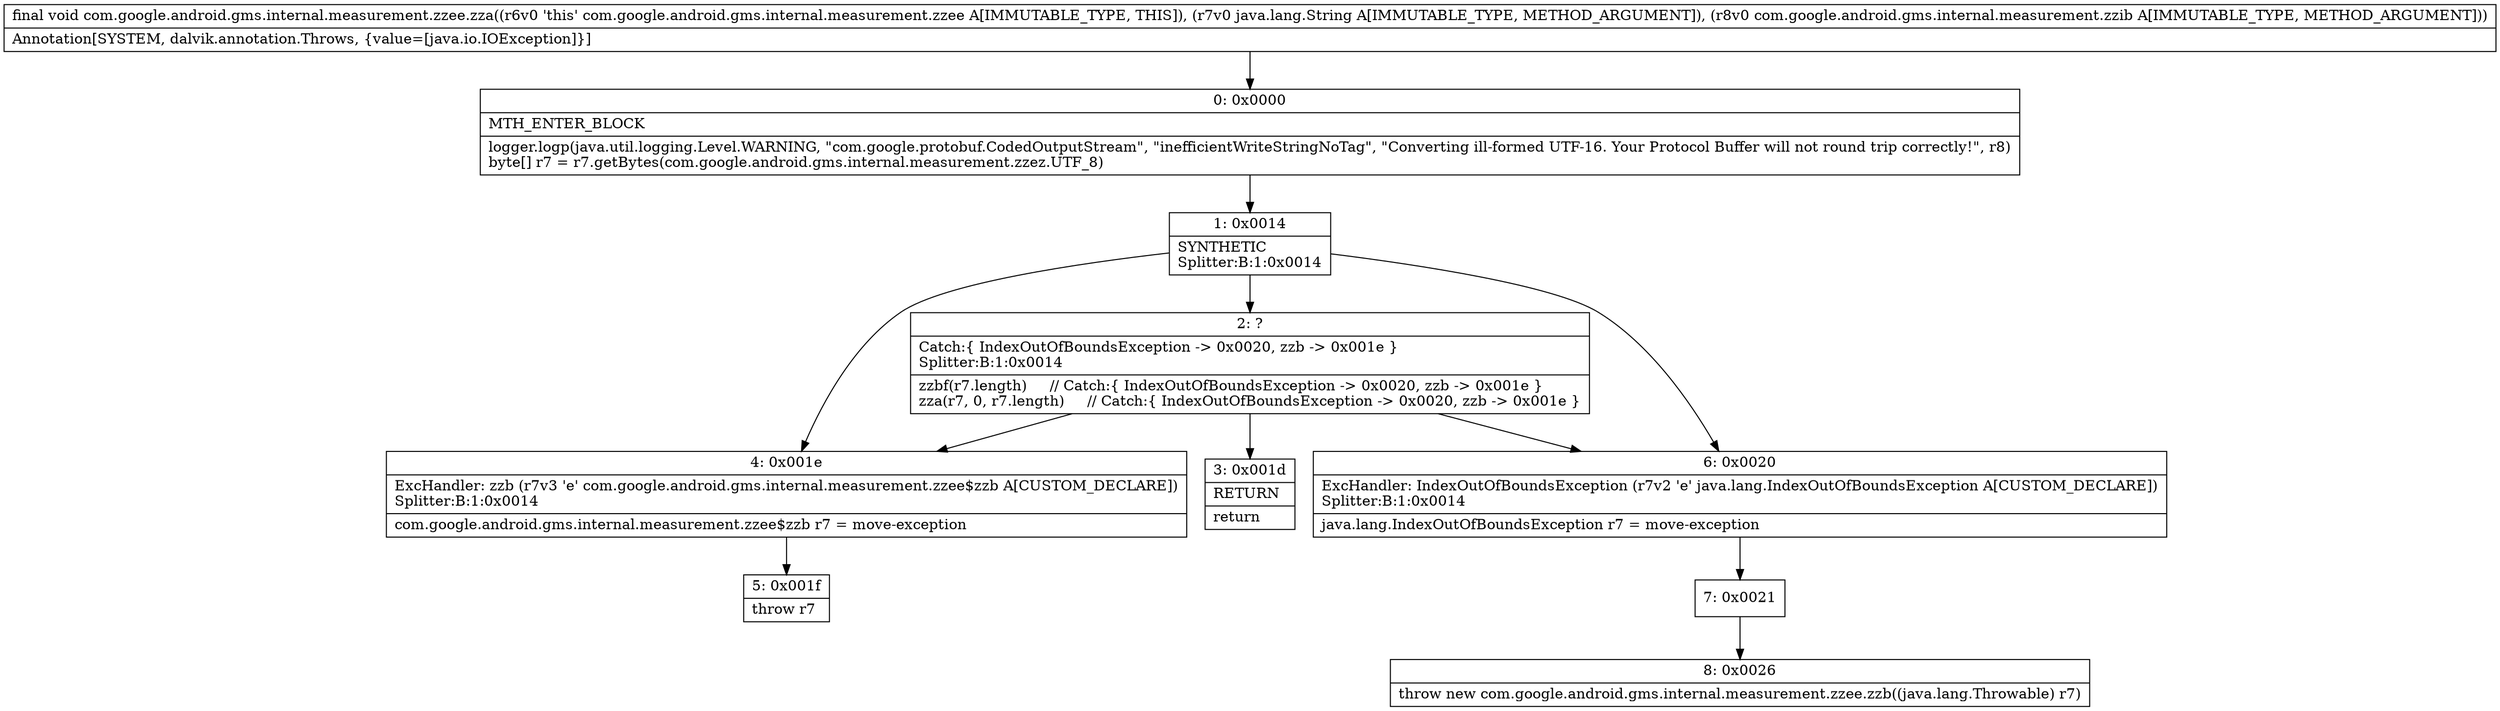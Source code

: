 digraph "CFG forcom.google.android.gms.internal.measurement.zzee.zza(Ljava\/lang\/String;Lcom\/google\/android\/gms\/internal\/measurement\/zzib;)V" {
Node_0 [shape=record,label="{0\:\ 0x0000|MTH_ENTER_BLOCK\l|logger.logp(java.util.logging.Level.WARNING, \"com.google.protobuf.CodedOutputStream\", \"inefficientWriteStringNoTag\", \"Converting ill\-formed UTF\-16. Your Protocol Buffer will not round trip correctly!\", r8)\lbyte[] r7 = r7.getBytes(com.google.android.gms.internal.measurement.zzez.UTF_8)\l}"];
Node_1 [shape=record,label="{1\:\ 0x0014|SYNTHETIC\lSplitter:B:1:0x0014\l}"];
Node_2 [shape=record,label="{2\:\ ?|Catch:\{ IndexOutOfBoundsException \-\> 0x0020, zzb \-\> 0x001e \}\lSplitter:B:1:0x0014\l|zzbf(r7.length)     \/\/ Catch:\{ IndexOutOfBoundsException \-\> 0x0020, zzb \-\> 0x001e \}\lzza(r7, 0, r7.length)     \/\/ Catch:\{ IndexOutOfBoundsException \-\> 0x0020, zzb \-\> 0x001e \}\l}"];
Node_3 [shape=record,label="{3\:\ 0x001d|RETURN\l|return\l}"];
Node_4 [shape=record,label="{4\:\ 0x001e|ExcHandler: zzb (r7v3 'e' com.google.android.gms.internal.measurement.zzee$zzb A[CUSTOM_DECLARE])\lSplitter:B:1:0x0014\l|com.google.android.gms.internal.measurement.zzee$zzb r7 = move\-exception\l}"];
Node_5 [shape=record,label="{5\:\ 0x001f|throw r7\l}"];
Node_6 [shape=record,label="{6\:\ 0x0020|ExcHandler: IndexOutOfBoundsException (r7v2 'e' java.lang.IndexOutOfBoundsException A[CUSTOM_DECLARE])\lSplitter:B:1:0x0014\l|java.lang.IndexOutOfBoundsException r7 = move\-exception\l}"];
Node_7 [shape=record,label="{7\:\ 0x0021}"];
Node_8 [shape=record,label="{8\:\ 0x0026|throw new com.google.android.gms.internal.measurement.zzee.zzb((java.lang.Throwable) r7)\l}"];
MethodNode[shape=record,label="{final void com.google.android.gms.internal.measurement.zzee.zza((r6v0 'this' com.google.android.gms.internal.measurement.zzee A[IMMUTABLE_TYPE, THIS]), (r7v0 java.lang.String A[IMMUTABLE_TYPE, METHOD_ARGUMENT]), (r8v0 com.google.android.gms.internal.measurement.zzib A[IMMUTABLE_TYPE, METHOD_ARGUMENT]))  | Annotation[SYSTEM, dalvik.annotation.Throws, \{value=[java.io.IOException]\}]\l}"];
MethodNode -> Node_0;
Node_0 -> Node_1;
Node_1 -> Node_2;
Node_1 -> Node_6;
Node_1 -> Node_4;
Node_2 -> Node_3;
Node_2 -> Node_6;
Node_2 -> Node_4;
Node_4 -> Node_5;
Node_6 -> Node_7;
Node_7 -> Node_8;
}

